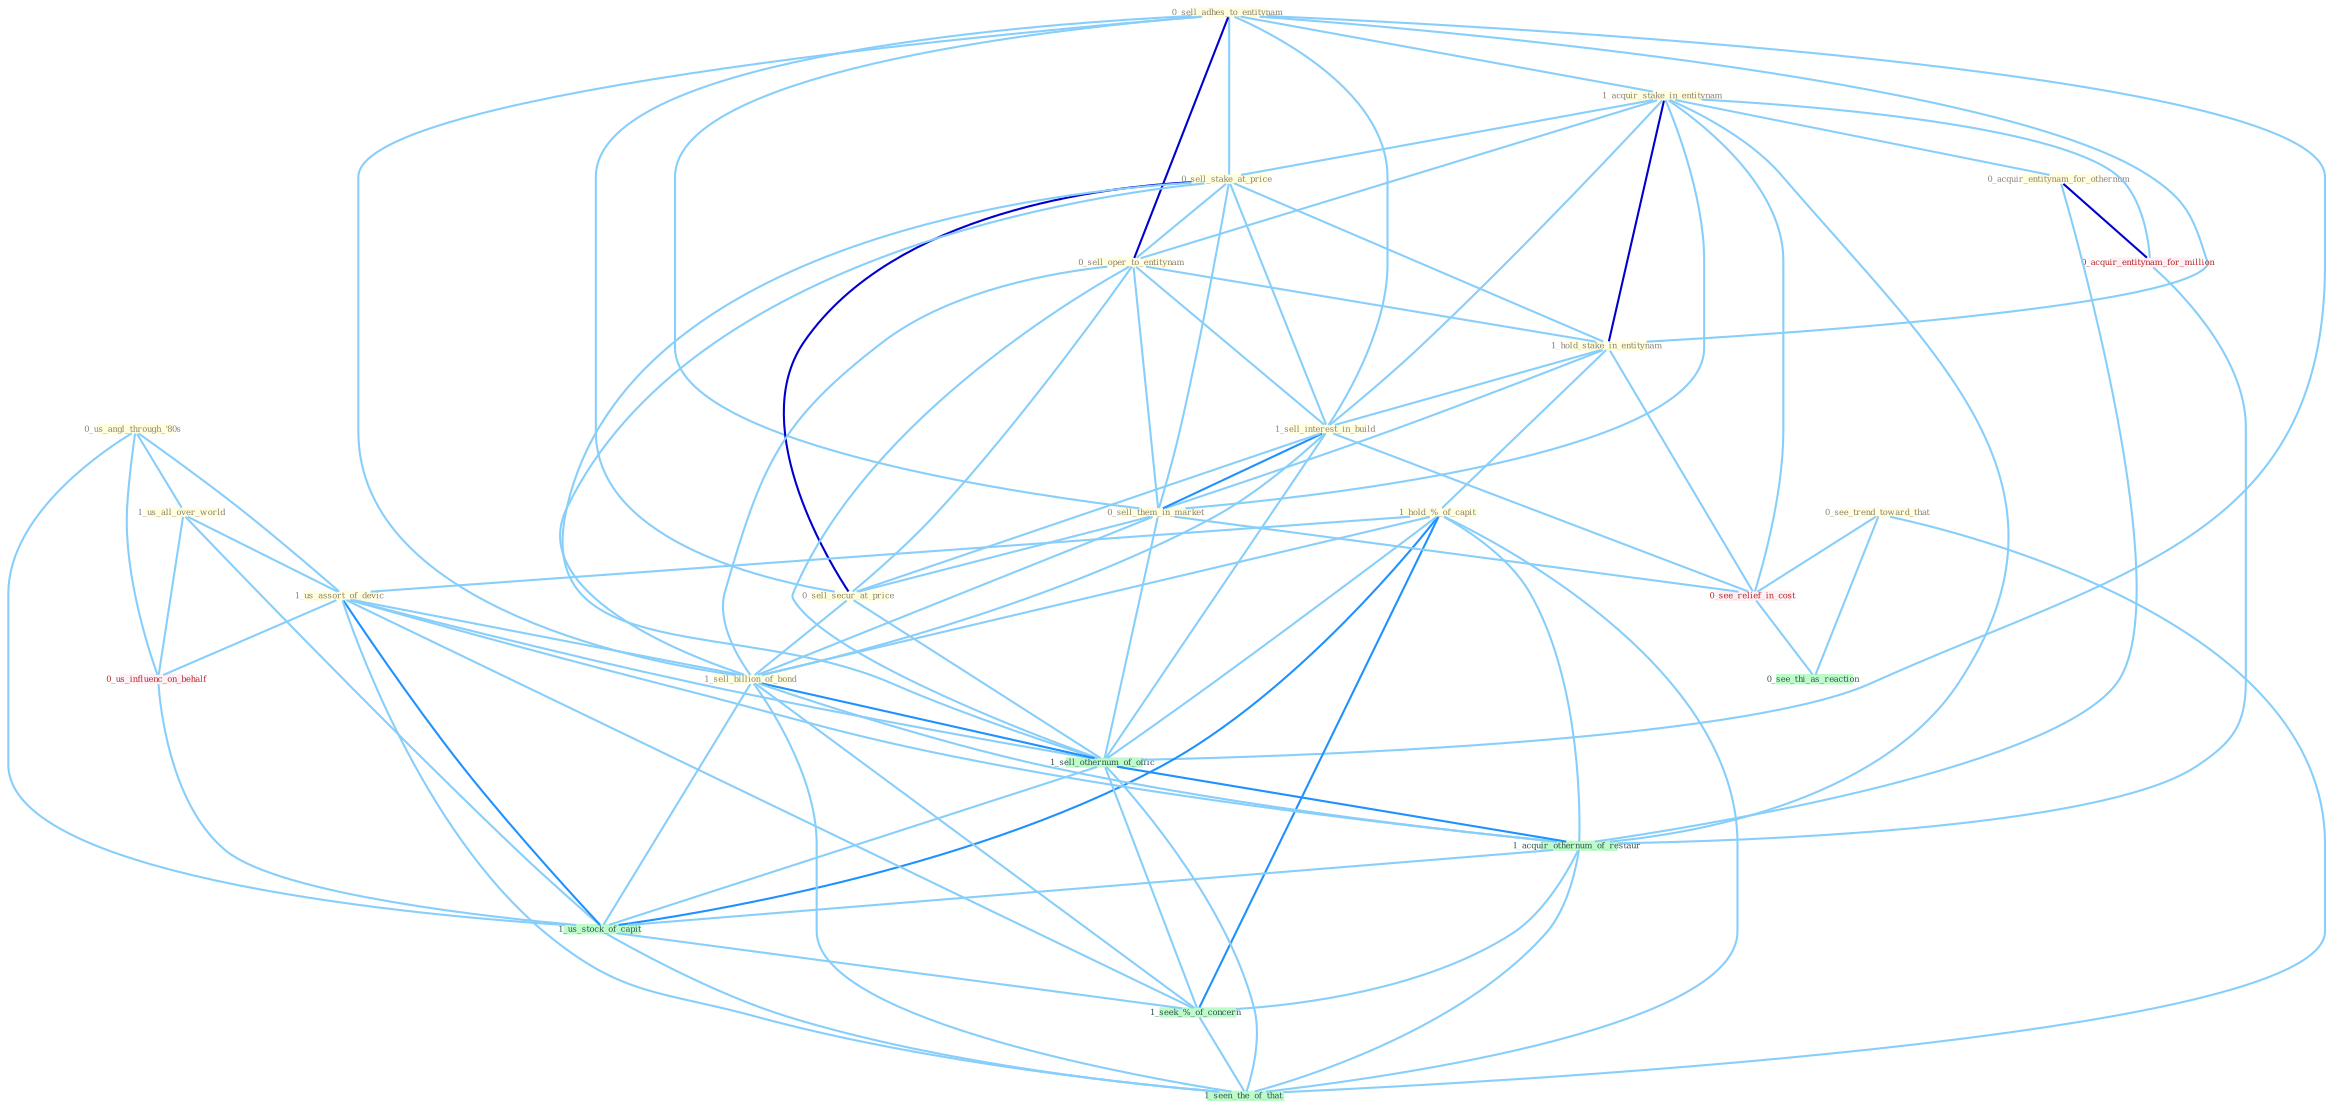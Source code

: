 Graph G{ 
    node
    [shape=polygon,style=filled,width=.5,height=.06,color="#BDFCC9",fixedsize=true,fontsize=4,
    fontcolor="#2f4f4f"];
    {node
    [color="#ffffe0", fontcolor="#8b7d6b"] "0_us_angl_through_'80s " "0_sell_adhes_to_entitynam " "1_acquir_stake_in_entitynam " "0_acquir_entitynam_for_othernum " "0_sell_stake_at_price " "0_sell_oper_to_entitynam " "1_us_all_over_world " "0_see_trend_toward_that " "1_hold_stake_in_entitynam " "1_hold_%_of_capit " "1_sell_interest_in_build " "0_sell_them_in_market " "0_sell_secur_at_price " "1_us_assort_of_devic " "1_sell_billion_of_bond "}
{node [color="#fff0f5", fontcolor="#b22222"] "0_acquir_entitynam_for_million " "0_us_influenc_on_behalf " "0_see_relief_in_cost "}
edge [color="#B0E2FF"];

	"0_us_angl_through_'80s " -- "1_us_all_over_world " [w="1", color="#87cefa" ];
	"0_us_angl_through_'80s " -- "1_us_assort_of_devic " [w="1", color="#87cefa" ];
	"0_us_angl_through_'80s " -- "0_us_influenc_on_behalf " [w="1", color="#87cefa" ];
	"0_us_angl_through_'80s " -- "1_us_stock_of_capit " [w="1", color="#87cefa" ];
	"0_sell_adhes_to_entitynam " -- "1_acquir_stake_in_entitynam " [w="1", color="#87cefa" ];
	"0_sell_adhes_to_entitynam " -- "0_sell_stake_at_price " [w="1", color="#87cefa" ];
	"0_sell_adhes_to_entitynam " -- "0_sell_oper_to_entitynam " [w="3", color="#0000cd" , len=0.6];
	"0_sell_adhes_to_entitynam " -- "1_hold_stake_in_entitynam " [w="1", color="#87cefa" ];
	"0_sell_adhes_to_entitynam " -- "1_sell_interest_in_build " [w="1", color="#87cefa" ];
	"0_sell_adhes_to_entitynam " -- "0_sell_them_in_market " [w="1", color="#87cefa" ];
	"0_sell_adhes_to_entitynam " -- "0_sell_secur_at_price " [w="1", color="#87cefa" ];
	"0_sell_adhes_to_entitynam " -- "1_sell_billion_of_bond " [w="1", color="#87cefa" ];
	"0_sell_adhes_to_entitynam " -- "1_sell_othernum_of_offic " [w="1", color="#87cefa" ];
	"1_acquir_stake_in_entitynam " -- "0_acquir_entitynam_for_othernum " [w="1", color="#87cefa" ];
	"1_acquir_stake_in_entitynam " -- "0_sell_stake_at_price " [w="1", color="#87cefa" ];
	"1_acquir_stake_in_entitynam " -- "0_sell_oper_to_entitynam " [w="1", color="#87cefa" ];
	"1_acquir_stake_in_entitynam " -- "1_hold_stake_in_entitynam " [w="3", color="#0000cd" , len=0.6];
	"1_acquir_stake_in_entitynam " -- "1_sell_interest_in_build " [w="1", color="#87cefa" ];
	"1_acquir_stake_in_entitynam " -- "0_sell_them_in_market " [w="1", color="#87cefa" ];
	"1_acquir_stake_in_entitynam " -- "0_acquir_entitynam_for_million " [w="1", color="#87cefa" ];
	"1_acquir_stake_in_entitynam " -- "0_see_relief_in_cost " [w="1", color="#87cefa" ];
	"1_acquir_stake_in_entitynam " -- "1_acquir_othernum_of_restaur " [w="1", color="#87cefa" ];
	"0_acquir_entitynam_for_othernum " -- "0_acquir_entitynam_for_million " [w="3", color="#0000cd" , len=0.6];
	"0_acquir_entitynam_for_othernum " -- "1_acquir_othernum_of_restaur " [w="1", color="#87cefa" ];
	"0_sell_stake_at_price " -- "0_sell_oper_to_entitynam " [w="1", color="#87cefa" ];
	"0_sell_stake_at_price " -- "1_hold_stake_in_entitynam " [w="1", color="#87cefa" ];
	"0_sell_stake_at_price " -- "1_sell_interest_in_build " [w="1", color="#87cefa" ];
	"0_sell_stake_at_price " -- "0_sell_them_in_market " [w="1", color="#87cefa" ];
	"0_sell_stake_at_price " -- "0_sell_secur_at_price " [w="3", color="#0000cd" , len=0.6];
	"0_sell_stake_at_price " -- "1_sell_billion_of_bond " [w="1", color="#87cefa" ];
	"0_sell_stake_at_price " -- "1_sell_othernum_of_offic " [w="1", color="#87cefa" ];
	"0_sell_oper_to_entitynam " -- "1_hold_stake_in_entitynam " [w="1", color="#87cefa" ];
	"0_sell_oper_to_entitynam " -- "1_sell_interest_in_build " [w="1", color="#87cefa" ];
	"0_sell_oper_to_entitynam " -- "0_sell_them_in_market " [w="1", color="#87cefa" ];
	"0_sell_oper_to_entitynam " -- "0_sell_secur_at_price " [w="1", color="#87cefa" ];
	"0_sell_oper_to_entitynam " -- "1_sell_billion_of_bond " [w="1", color="#87cefa" ];
	"0_sell_oper_to_entitynam " -- "1_sell_othernum_of_offic " [w="1", color="#87cefa" ];
	"1_us_all_over_world " -- "1_us_assort_of_devic " [w="1", color="#87cefa" ];
	"1_us_all_over_world " -- "0_us_influenc_on_behalf " [w="1", color="#87cefa" ];
	"1_us_all_over_world " -- "1_us_stock_of_capit " [w="1", color="#87cefa" ];
	"0_see_trend_toward_that " -- "0_see_relief_in_cost " [w="1", color="#87cefa" ];
	"0_see_trend_toward_that " -- "0_see_thi_as_reaction " [w="1", color="#87cefa" ];
	"0_see_trend_toward_that " -- "1_seen_the_of_that " [w="1", color="#87cefa" ];
	"1_hold_stake_in_entitynam " -- "1_hold_%_of_capit " [w="1", color="#87cefa" ];
	"1_hold_stake_in_entitynam " -- "1_sell_interest_in_build " [w="1", color="#87cefa" ];
	"1_hold_stake_in_entitynam " -- "0_sell_them_in_market " [w="1", color="#87cefa" ];
	"1_hold_stake_in_entitynam " -- "0_see_relief_in_cost " [w="1", color="#87cefa" ];
	"1_hold_%_of_capit " -- "1_us_assort_of_devic " [w="1", color="#87cefa" ];
	"1_hold_%_of_capit " -- "1_sell_billion_of_bond " [w="1", color="#87cefa" ];
	"1_hold_%_of_capit " -- "1_sell_othernum_of_offic " [w="1", color="#87cefa" ];
	"1_hold_%_of_capit " -- "1_acquir_othernum_of_restaur " [w="1", color="#87cefa" ];
	"1_hold_%_of_capit " -- "1_us_stock_of_capit " [w="2", color="#1e90ff" , len=0.8];
	"1_hold_%_of_capit " -- "1_seek_%_of_concern " [w="2", color="#1e90ff" , len=0.8];
	"1_hold_%_of_capit " -- "1_seen_the_of_that " [w="1", color="#87cefa" ];
	"1_sell_interest_in_build " -- "0_sell_them_in_market " [w="2", color="#1e90ff" , len=0.8];
	"1_sell_interest_in_build " -- "0_sell_secur_at_price " [w="1", color="#87cefa" ];
	"1_sell_interest_in_build " -- "1_sell_billion_of_bond " [w="1", color="#87cefa" ];
	"1_sell_interest_in_build " -- "1_sell_othernum_of_offic " [w="1", color="#87cefa" ];
	"1_sell_interest_in_build " -- "0_see_relief_in_cost " [w="1", color="#87cefa" ];
	"0_sell_them_in_market " -- "0_sell_secur_at_price " [w="1", color="#87cefa" ];
	"0_sell_them_in_market " -- "1_sell_billion_of_bond " [w="1", color="#87cefa" ];
	"0_sell_them_in_market " -- "1_sell_othernum_of_offic " [w="1", color="#87cefa" ];
	"0_sell_them_in_market " -- "0_see_relief_in_cost " [w="1", color="#87cefa" ];
	"0_sell_secur_at_price " -- "1_sell_billion_of_bond " [w="1", color="#87cefa" ];
	"0_sell_secur_at_price " -- "1_sell_othernum_of_offic " [w="1", color="#87cefa" ];
	"1_us_assort_of_devic " -- "1_sell_billion_of_bond " [w="1", color="#87cefa" ];
	"1_us_assort_of_devic " -- "1_sell_othernum_of_offic " [w="1", color="#87cefa" ];
	"1_us_assort_of_devic " -- "0_us_influenc_on_behalf " [w="1", color="#87cefa" ];
	"1_us_assort_of_devic " -- "1_acquir_othernum_of_restaur " [w="1", color="#87cefa" ];
	"1_us_assort_of_devic " -- "1_us_stock_of_capit " [w="2", color="#1e90ff" , len=0.8];
	"1_us_assort_of_devic " -- "1_seek_%_of_concern " [w="1", color="#87cefa" ];
	"1_us_assort_of_devic " -- "1_seen_the_of_that " [w="1", color="#87cefa" ];
	"1_sell_billion_of_bond " -- "1_sell_othernum_of_offic " [w="2", color="#1e90ff" , len=0.8];
	"1_sell_billion_of_bond " -- "1_acquir_othernum_of_restaur " [w="1", color="#87cefa" ];
	"1_sell_billion_of_bond " -- "1_us_stock_of_capit " [w="1", color="#87cefa" ];
	"1_sell_billion_of_bond " -- "1_seek_%_of_concern " [w="1", color="#87cefa" ];
	"1_sell_billion_of_bond " -- "1_seen_the_of_that " [w="1", color="#87cefa" ];
	"0_acquir_entitynam_for_million " -- "1_acquir_othernum_of_restaur " [w="1", color="#87cefa" ];
	"1_sell_othernum_of_offic " -- "1_acquir_othernum_of_restaur " [w="2", color="#1e90ff" , len=0.8];
	"1_sell_othernum_of_offic " -- "1_us_stock_of_capit " [w="1", color="#87cefa" ];
	"1_sell_othernum_of_offic " -- "1_seek_%_of_concern " [w="1", color="#87cefa" ];
	"1_sell_othernum_of_offic " -- "1_seen_the_of_that " [w="1", color="#87cefa" ];
	"0_us_influenc_on_behalf " -- "1_us_stock_of_capit " [w="1", color="#87cefa" ];
	"0_see_relief_in_cost " -- "0_see_thi_as_reaction " [w="1", color="#87cefa" ];
	"1_acquir_othernum_of_restaur " -- "1_us_stock_of_capit " [w="1", color="#87cefa" ];
	"1_acquir_othernum_of_restaur " -- "1_seek_%_of_concern " [w="1", color="#87cefa" ];
	"1_acquir_othernum_of_restaur " -- "1_seen_the_of_that " [w="1", color="#87cefa" ];
	"1_us_stock_of_capit " -- "1_seek_%_of_concern " [w="1", color="#87cefa" ];
	"1_us_stock_of_capit " -- "1_seen_the_of_that " [w="1", color="#87cefa" ];
	"1_seek_%_of_concern " -- "1_seen_the_of_that " [w="1", color="#87cefa" ];
}
